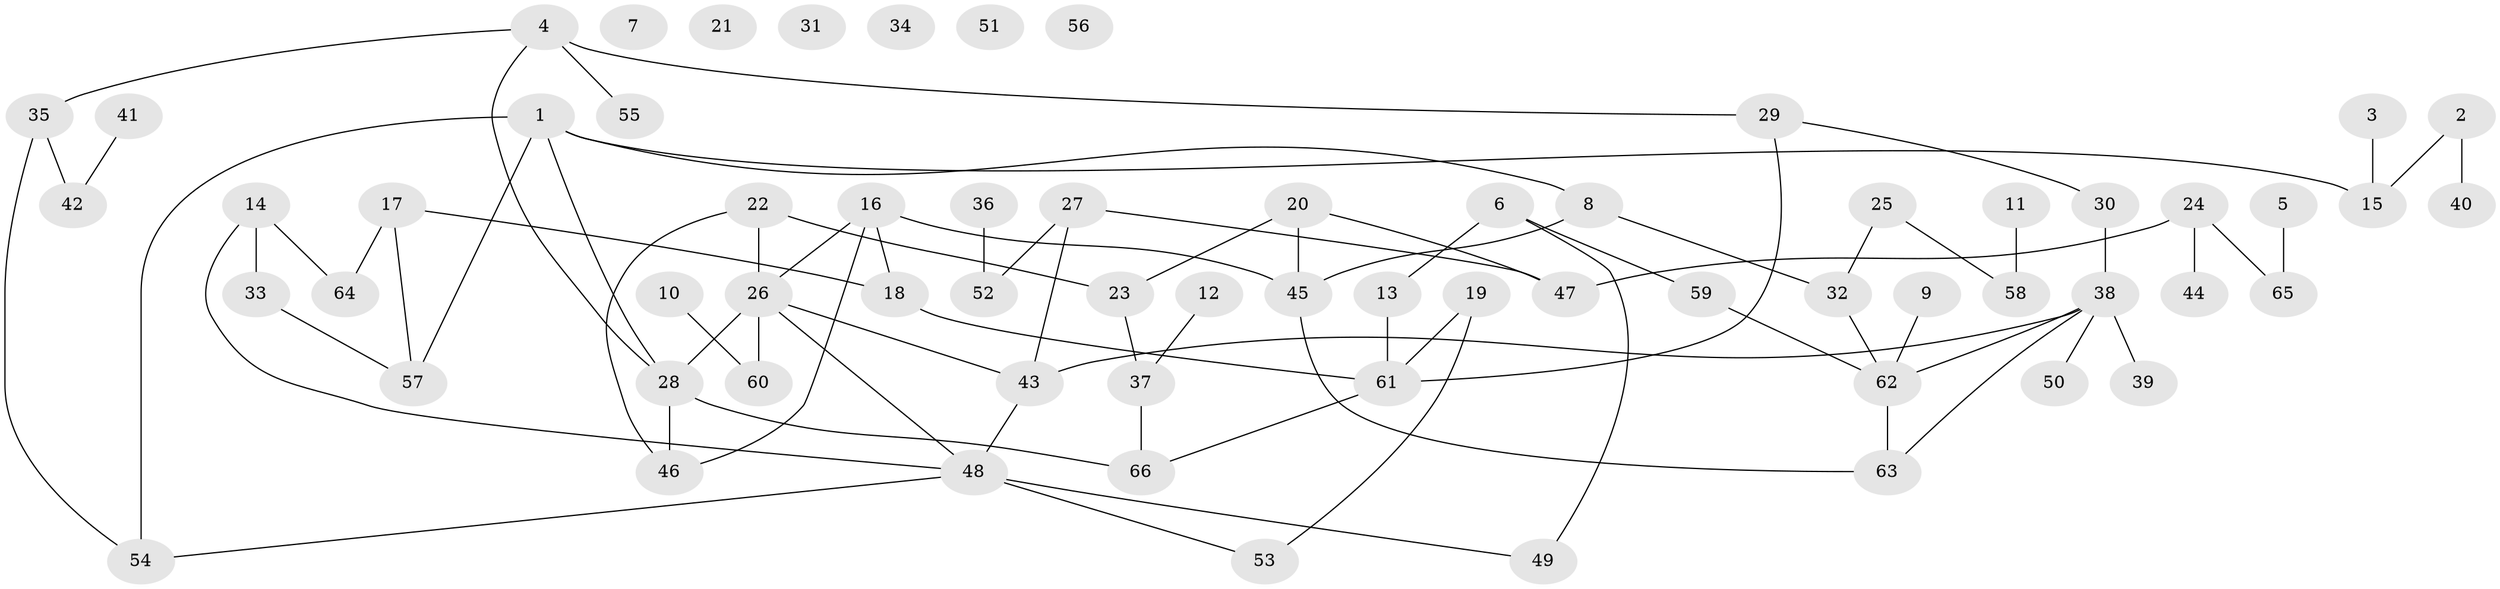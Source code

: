 // coarse degree distribution, {7: 0.14285714285714285, 1: 0.2857142857142857, 9: 0.07142857142857142, 2: 0.21428571428571427, 4: 0.07142857142857142, 3: 0.14285714285714285, 5: 0.07142857142857142}
// Generated by graph-tools (version 1.1) at 2025/48/03/04/25 22:48:12]
// undirected, 66 vertices, 80 edges
graph export_dot {
  node [color=gray90,style=filled];
  1;
  2;
  3;
  4;
  5;
  6;
  7;
  8;
  9;
  10;
  11;
  12;
  13;
  14;
  15;
  16;
  17;
  18;
  19;
  20;
  21;
  22;
  23;
  24;
  25;
  26;
  27;
  28;
  29;
  30;
  31;
  32;
  33;
  34;
  35;
  36;
  37;
  38;
  39;
  40;
  41;
  42;
  43;
  44;
  45;
  46;
  47;
  48;
  49;
  50;
  51;
  52;
  53;
  54;
  55;
  56;
  57;
  58;
  59;
  60;
  61;
  62;
  63;
  64;
  65;
  66;
  1 -- 8;
  1 -- 15;
  1 -- 28;
  1 -- 54;
  1 -- 57;
  2 -- 15;
  2 -- 40;
  3 -- 15;
  4 -- 28;
  4 -- 29;
  4 -- 35;
  4 -- 55;
  5 -- 65;
  6 -- 13;
  6 -- 49;
  6 -- 59;
  8 -- 32;
  8 -- 45;
  9 -- 62;
  10 -- 60;
  11 -- 58;
  12 -- 37;
  13 -- 61;
  14 -- 33;
  14 -- 48;
  14 -- 64;
  16 -- 18;
  16 -- 26;
  16 -- 45;
  16 -- 46;
  17 -- 18;
  17 -- 57;
  17 -- 64;
  18 -- 61;
  19 -- 53;
  19 -- 61;
  20 -- 23;
  20 -- 45;
  20 -- 47;
  22 -- 23;
  22 -- 26;
  22 -- 46;
  23 -- 37;
  24 -- 44;
  24 -- 47;
  24 -- 65;
  25 -- 32;
  25 -- 58;
  26 -- 28;
  26 -- 43;
  26 -- 48;
  26 -- 60;
  27 -- 43;
  27 -- 47;
  27 -- 52;
  28 -- 46;
  28 -- 66;
  29 -- 30;
  29 -- 61;
  30 -- 38;
  32 -- 62;
  33 -- 57;
  35 -- 42;
  35 -- 54;
  36 -- 52;
  37 -- 66;
  38 -- 39;
  38 -- 43;
  38 -- 50;
  38 -- 62;
  38 -- 63;
  41 -- 42;
  43 -- 48;
  45 -- 63;
  48 -- 49;
  48 -- 53;
  48 -- 54;
  59 -- 62;
  61 -- 66;
  62 -- 63;
}
